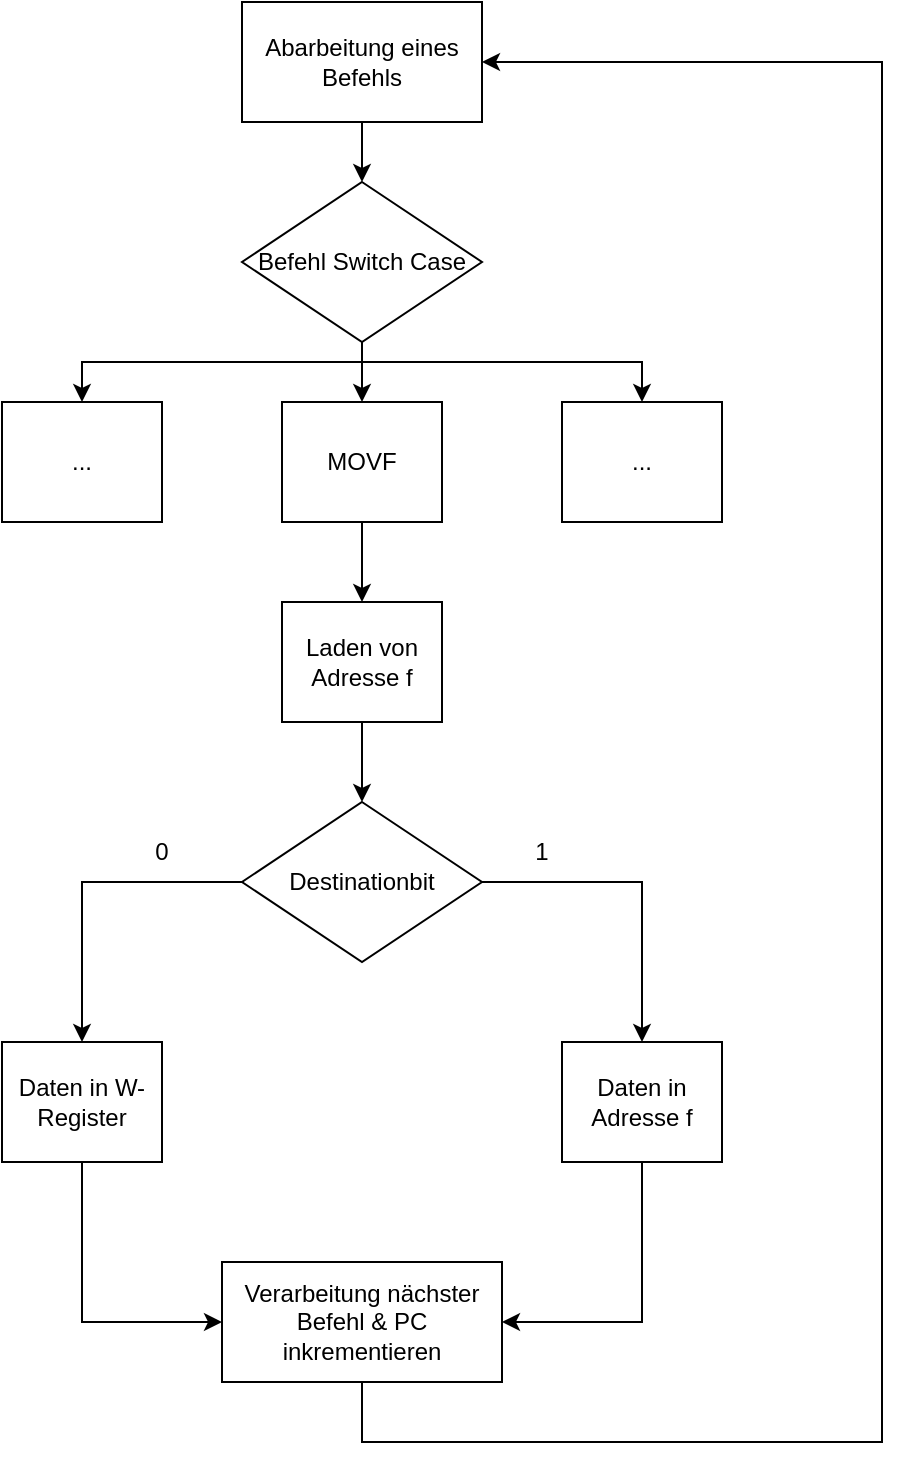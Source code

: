 <mxfile version="22.0.2" type="device">
  <diagram id="C5RBs43oDa-KdzZeNtuy" name="Page-1">
    <mxGraphModel dx="1688" dy="991" grid="1" gridSize="10" guides="1" tooltips="1" connect="1" arrows="1" fold="1" page="1" pageScale="1" pageWidth="827" pageHeight="1169" math="0" shadow="0">
      <root>
        <mxCell id="WIyWlLk6GJQsqaUBKTNV-0" />
        <mxCell id="WIyWlLk6GJQsqaUBKTNV-1" parent="WIyWlLk6GJQsqaUBKTNV-0" />
        <mxCell id="2wIzXFE3PuJ_zfonJ6Im-23" style="edgeStyle=orthogonalEdgeStyle;rounded=0;orthogonalLoop=1;jettySize=auto;html=1;entryX=0.5;entryY=0;entryDx=0;entryDy=0;" edge="1" parent="WIyWlLk6GJQsqaUBKTNV-1" source="2wIzXFE3PuJ_zfonJ6Im-0" target="2wIzXFE3PuJ_zfonJ6Im-1">
          <mxGeometry relative="1" as="geometry" />
        </mxCell>
        <mxCell id="2wIzXFE3PuJ_zfonJ6Im-0" value="Abarbeitung eines Befehls" style="rounded=0;whiteSpace=wrap;html=1;" vertex="1" parent="WIyWlLk6GJQsqaUBKTNV-1">
          <mxGeometry x="320" y="80" width="120" height="60" as="geometry" />
        </mxCell>
        <mxCell id="2wIzXFE3PuJ_zfonJ6Im-19" style="edgeStyle=orthogonalEdgeStyle;rounded=0;orthogonalLoop=1;jettySize=auto;html=1;entryX=0.5;entryY=0;entryDx=0;entryDy=0;" edge="1" parent="WIyWlLk6GJQsqaUBKTNV-1" source="2wIzXFE3PuJ_zfonJ6Im-1" target="2wIzXFE3PuJ_zfonJ6Im-3">
          <mxGeometry relative="1" as="geometry" />
        </mxCell>
        <mxCell id="2wIzXFE3PuJ_zfonJ6Im-21" style="edgeStyle=orthogonalEdgeStyle;rounded=0;orthogonalLoop=1;jettySize=auto;html=1;" edge="1" parent="WIyWlLk6GJQsqaUBKTNV-1" source="2wIzXFE3PuJ_zfonJ6Im-1" target="2wIzXFE3PuJ_zfonJ6Im-5">
          <mxGeometry relative="1" as="geometry">
            <Array as="points">
              <mxPoint x="380" y="260" />
              <mxPoint x="520" y="260" />
            </Array>
          </mxGeometry>
        </mxCell>
        <mxCell id="2wIzXFE3PuJ_zfonJ6Im-22" style="edgeStyle=orthogonalEdgeStyle;rounded=0;orthogonalLoop=1;jettySize=auto;html=1;entryX=0.5;entryY=0;entryDx=0;entryDy=0;" edge="1" parent="WIyWlLk6GJQsqaUBKTNV-1" source="2wIzXFE3PuJ_zfonJ6Im-1" target="2wIzXFE3PuJ_zfonJ6Im-4">
          <mxGeometry relative="1" as="geometry">
            <Array as="points">
              <mxPoint x="380" y="260" />
              <mxPoint x="240" y="260" />
            </Array>
          </mxGeometry>
        </mxCell>
        <mxCell id="2wIzXFE3PuJ_zfonJ6Im-1" value="Befehl Switch Case" style="rhombus;whiteSpace=wrap;html=1;" vertex="1" parent="WIyWlLk6GJQsqaUBKTNV-1">
          <mxGeometry x="320" y="170" width="120" height="80" as="geometry" />
        </mxCell>
        <mxCell id="2wIzXFE3PuJ_zfonJ6Im-20" style="edgeStyle=orthogonalEdgeStyle;rounded=0;orthogonalLoop=1;jettySize=auto;html=1;" edge="1" parent="WIyWlLk6GJQsqaUBKTNV-1" source="2wIzXFE3PuJ_zfonJ6Im-3" target="2wIzXFE3PuJ_zfonJ6Im-6">
          <mxGeometry relative="1" as="geometry" />
        </mxCell>
        <mxCell id="2wIzXFE3PuJ_zfonJ6Im-3" value="MOVF" style="rounded=0;whiteSpace=wrap;html=1;" vertex="1" parent="WIyWlLk6GJQsqaUBKTNV-1">
          <mxGeometry x="340" y="280" width="80" height="60" as="geometry" />
        </mxCell>
        <mxCell id="2wIzXFE3PuJ_zfonJ6Im-4" value="..." style="rounded=0;whiteSpace=wrap;html=1;" vertex="1" parent="WIyWlLk6GJQsqaUBKTNV-1">
          <mxGeometry x="200" y="280" width="80" height="60" as="geometry" />
        </mxCell>
        <mxCell id="2wIzXFE3PuJ_zfonJ6Im-5" value="..." style="rounded=0;whiteSpace=wrap;html=1;" vertex="1" parent="WIyWlLk6GJQsqaUBKTNV-1">
          <mxGeometry x="480" y="280" width="80" height="60" as="geometry" />
        </mxCell>
        <mxCell id="2wIzXFE3PuJ_zfonJ6Im-16" style="edgeStyle=orthogonalEdgeStyle;rounded=0;orthogonalLoop=1;jettySize=auto;html=1;entryX=0.5;entryY=0;entryDx=0;entryDy=0;" edge="1" parent="WIyWlLk6GJQsqaUBKTNV-1" source="2wIzXFE3PuJ_zfonJ6Im-6" target="2wIzXFE3PuJ_zfonJ6Im-7">
          <mxGeometry relative="1" as="geometry" />
        </mxCell>
        <mxCell id="2wIzXFE3PuJ_zfonJ6Im-6" value="Laden von Adresse f" style="rounded=0;whiteSpace=wrap;html=1;" vertex="1" parent="WIyWlLk6GJQsqaUBKTNV-1">
          <mxGeometry x="340" y="380" width="80" height="60" as="geometry" />
        </mxCell>
        <mxCell id="2wIzXFE3PuJ_zfonJ6Im-10" style="edgeStyle=orthogonalEdgeStyle;rounded=0;orthogonalLoop=1;jettySize=auto;html=1;entryX=0.5;entryY=0;entryDx=0;entryDy=0;" edge="1" parent="WIyWlLk6GJQsqaUBKTNV-1" source="2wIzXFE3PuJ_zfonJ6Im-7" target="2wIzXFE3PuJ_zfonJ6Im-8">
          <mxGeometry relative="1" as="geometry" />
        </mxCell>
        <mxCell id="2wIzXFE3PuJ_zfonJ6Im-12" style="edgeStyle=orthogonalEdgeStyle;rounded=0;orthogonalLoop=1;jettySize=auto;html=1;entryX=0.5;entryY=0;entryDx=0;entryDy=0;" edge="1" parent="WIyWlLk6GJQsqaUBKTNV-1" source="2wIzXFE3PuJ_zfonJ6Im-7" target="2wIzXFE3PuJ_zfonJ6Im-9">
          <mxGeometry relative="1" as="geometry" />
        </mxCell>
        <mxCell id="2wIzXFE3PuJ_zfonJ6Im-7" value="Destinationbit" style="rhombus;whiteSpace=wrap;html=1;" vertex="1" parent="WIyWlLk6GJQsqaUBKTNV-1">
          <mxGeometry x="320" y="480" width="120" height="80" as="geometry" />
        </mxCell>
        <mxCell id="2wIzXFE3PuJ_zfonJ6Im-18" style="edgeStyle=orthogonalEdgeStyle;rounded=0;orthogonalLoop=1;jettySize=auto;html=1;entryX=0;entryY=0.5;entryDx=0;entryDy=0;" edge="1" parent="WIyWlLk6GJQsqaUBKTNV-1" source="2wIzXFE3PuJ_zfonJ6Im-8" target="2wIzXFE3PuJ_zfonJ6Im-14">
          <mxGeometry relative="1" as="geometry">
            <Array as="points">
              <mxPoint x="240" y="740" />
            </Array>
          </mxGeometry>
        </mxCell>
        <mxCell id="2wIzXFE3PuJ_zfonJ6Im-8" value="Daten in W-Register" style="rounded=0;whiteSpace=wrap;html=1;" vertex="1" parent="WIyWlLk6GJQsqaUBKTNV-1">
          <mxGeometry x="200" y="600" width="80" height="60" as="geometry" />
        </mxCell>
        <mxCell id="2wIzXFE3PuJ_zfonJ6Im-17" style="edgeStyle=orthogonalEdgeStyle;rounded=0;orthogonalLoop=1;jettySize=auto;html=1;entryX=1;entryY=0.5;entryDx=0;entryDy=0;" edge="1" parent="WIyWlLk6GJQsqaUBKTNV-1" source="2wIzXFE3PuJ_zfonJ6Im-9" target="2wIzXFE3PuJ_zfonJ6Im-14">
          <mxGeometry relative="1" as="geometry">
            <Array as="points">
              <mxPoint x="520" y="740" />
            </Array>
          </mxGeometry>
        </mxCell>
        <mxCell id="2wIzXFE3PuJ_zfonJ6Im-9" value="Daten in Adresse f" style="rounded=0;whiteSpace=wrap;html=1;" vertex="1" parent="WIyWlLk6GJQsqaUBKTNV-1">
          <mxGeometry x="480" y="600" width="80" height="60" as="geometry" />
        </mxCell>
        <mxCell id="2wIzXFE3PuJ_zfonJ6Im-11" value="0" style="text;html=1;strokeColor=none;fillColor=none;align=center;verticalAlign=middle;whiteSpace=wrap;rounded=0;" vertex="1" parent="WIyWlLk6GJQsqaUBKTNV-1">
          <mxGeometry x="250" y="490" width="60" height="30" as="geometry" />
        </mxCell>
        <mxCell id="2wIzXFE3PuJ_zfonJ6Im-13" value="1" style="text;html=1;strokeColor=none;fillColor=none;align=center;verticalAlign=middle;whiteSpace=wrap;rounded=0;" vertex="1" parent="WIyWlLk6GJQsqaUBKTNV-1">
          <mxGeometry x="440" y="490" width="60" height="30" as="geometry" />
        </mxCell>
        <mxCell id="2wIzXFE3PuJ_zfonJ6Im-15" style="edgeStyle=orthogonalEdgeStyle;rounded=0;orthogonalLoop=1;jettySize=auto;html=1;entryX=1;entryY=0.5;entryDx=0;entryDy=0;" edge="1" parent="WIyWlLk6GJQsqaUBKTNV-1" source="2wIzXFE3PuJ_zfonJ6Im-14" target="2wIzXFE3PuJ_zfonJ6Im-0">
          <mxGeometry relative="1" as="geometry">
            <mxPoint x="560" y="730.667" as="targetPoint" />
            <Array as="points">
              <mxPoint x="380" y="800" />
              <mxPoint x="640" y="800" />
              <mxPoint x="640" y="110" />
            </Array>
          </mxGeometry>
        </mxCell>
        <mxCell id="2wIzXFE3PuJ_zfonJ6Im-14" value="Verarbeitung nächster Befehl &amp;amp; PC inkrementieren" style="rounded=0;whiteSpace=wrap;html=1;" vertex="1" parent="WIyWlLk6GJQsqaUBKTNV-1">
          <mxGeometry x="310" y="710" width="140" height="60" as="geometry" />
        </mxCell>
      </root>
    </mxGraphModel>
  </diagram>
</mxfile>
